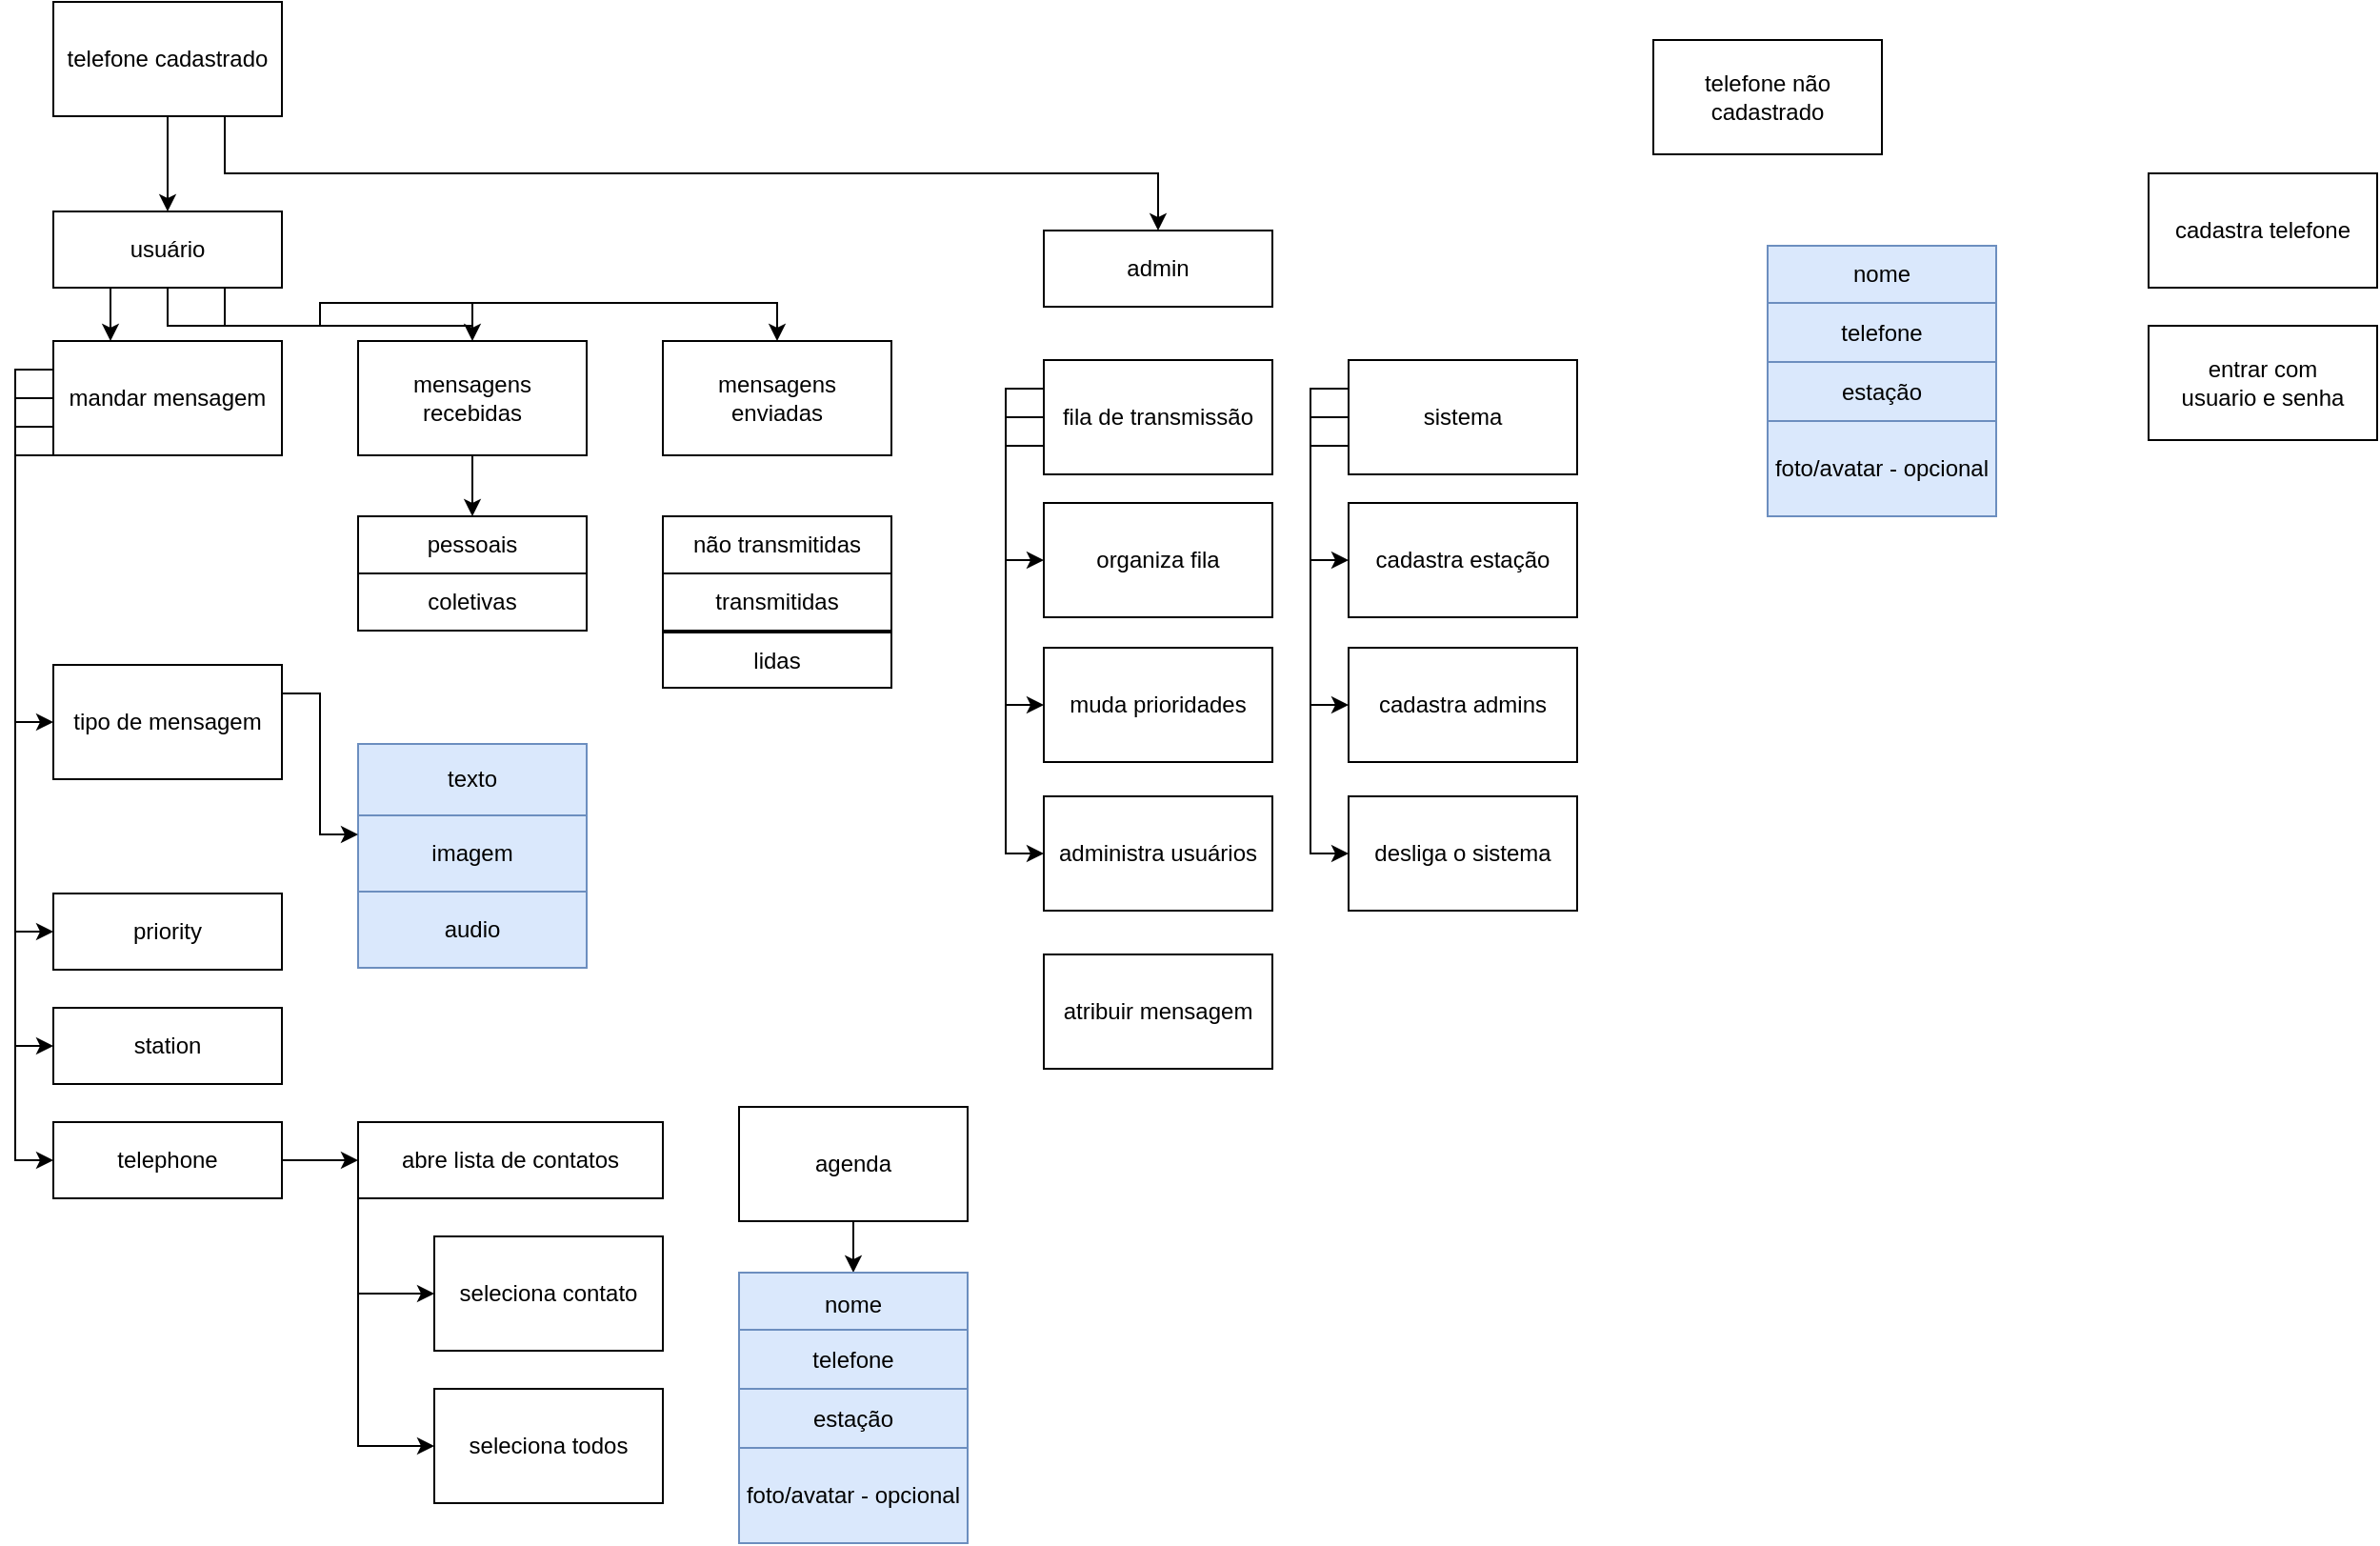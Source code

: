 <mxfile version="13.6.9" type="github" pages="2">
  <diagram id="g7c_GHesMCIOPnkJEdXZ" name="Page-1">
    <mxGraphModel dx="1010" dy="645" grid="1" gridSize="10" guides="1" tooltips="1" connect="1" arrows="1" fold="1" page="1" pageScale="1" pageWidth="827" pageHeight="1169" math="0" shadow="0">
      <root>
        <mxCell id="0" />
        <mxCell id="1" parent="0" />
        <mxCell id="BR5eN3wDMFa7yCFhATpI-165" style="edgeStyle=orthogonalEdgeStyle;rounded=0;orthogonalLoop=1;jettySize=auto;html=1;exitX=0;exitY=0.75;exitDx=0;exitDy=0;entryX=0;entryY=0.5;entryDx=0;entryDy=0;" edge="1" parent="1" source="BR5eN3wDMFa7yCFhATpI-3" target="BR5eN3wDMFa7yCFhATpI-162">
          <mxGeometry relative="1" as="geometry" />
        </mxCell>
        <mxCell id="BR5eN3wDMFa7yCFhATpI-166" style="edgeStyle=orthogonalEdgeStyle;rounded=0;orthogonalLoop=1;jettySize=auto;html=1;exitX=0;exitY=0.5;exitDx=0;exitDy=0;entryX=0;entryY=0.5;entryDx=0;entryDy=0;" edge="1" parent="1" source="BR5eN3wDMFa7yCFhATpI-3" target="BR5eN3wDMFa7yCFhATpI-142">
          <mxGeometry relative="1" as="geometry" />
        </mxCell>
        <mxCell id="BR5eN3wDMFa7yCFhATpI-167" style="edgeStyle=orthogonalEdgeStyle;rounded=0;orthogonalLoop=1;jettySize=auto;html=1;exitX=0;exitY=0.25;exitDx=0;exitDy=0;entryX=0;entryY=0.5;entryDx=0;entryDy=0;" edge="1" parent="1" source="BR5eN3wDMFa7yCFhATpI-3" target="BR5eN3wDMFa7yCFhATpI-8">
          <mxGeometry relative="1" as="geometry" />
        </mxCell>
        <mxCell id="BR5eN3wDMFa7yCFhATpI-168" style="edgeStyle=orthogonalEdgeStyle;rounded=0;orthogonalLoop=1;jettySize=auto;html=1;exitX=0;exitY=1;exitDx=0;exitDy=0;entryX=0;entryY=0.5;entryDx=0;entryDy=0;" edge="1" parent="1" source="BR5eN3wDMFa7yCFhATpI-3" target="BR5eN3wDMFa7yCFhATpI-148">
          <mxGeometry relative="1" as="geometry">
            <Array as="points">
              <mxPoint x="20" y="258" />
              <mxPoint x="20" y="628" />
            </Array>
          </mxGeometry>
        </mxCell>
        <mxCell id="BR5eN3wDMFa7yCFhATpI-3" value="mandar mensagem" style="rounded=0;whiteSpace=wrap;html=1;" vertex="1" parent="1">
          <mxGeometry x="40" y="198" width="120" height="60" as="geometry" />
        </mxCell>
        <mxCell id="BR5eN3wDMFa7yCFhATpI-5" value="texto" style="rounded=0;whiteSpace=wrap;html=1;fillColor=#dae8fc;strokeColor=#6c8ebf;" vertex="1" parent="1">
          <mxGeometry x="200" y="409.5" width="120" height="37.5" as="geometry" />
        </mxCell>
        <mxCell id="BR5eN3wDMFa7yCFhATpI-6" value="imagem" style="rounded=0;whiteSpace=wrap;html=1;fillColor=#dae8fc;strokeColor=#6c8ebf;" vertex="1" parent="1">
          <mxGeometry x="200" y="447" width="120" height="40" as="geometry" />
        </mxCell>
        <mxCell id="BR5eN3wDMFa7yCFhATpI-7" value="audio" style="rounded=0;whiteSpace=wrap;html=1;fillColor=#dae8fc;strokeColor=#6c8ebf;" vertex="1" parent="1">
          <mxGeometry x="200" y="487" width="120" height="40" as="geometry" />
        </mxCell>
        <mxCell id="BR5eN3wDMFa7yCFhATpI-8" value="station" style="rounded=0;whiteSpace=wrap;html=1;" vertex="1" parent="1">
          <mxGeometry x="40" y="548" width="120" height="40" as="geometry" />
        </mxCell>
        <mxCell id="BR5eN3wDMFa7yCFhATpI-142" value="priority" style="rounded=0;whiteSpace=wrap;html=1;" vertex="1" parent="1">
          <mxGeometry x="40" y="488" width="120" height="40" as="geometry" />
        </mxCell>
        <mxCell id="6cBSwd_j-WNA6CGlCiIj-2" style="edgeStyle=orthogonalEdgeStyle;rounded=0;orthogonalLoop=1;jettySize=auto;html=1;exitX=0;exitY=0.25;exitDx=0;exitDy=0;entryX=0;entryY=0.5;entryDx=0;entryDy=0;" edge="1" parent="1" source="BR5eN3wDMFa7yCFhATpI-143" target="BR5eN3wDMFa7yCFhATpI-171">
          <mxGeometry relative="1" as="geometry" />
        </mxCell>
        <mxCell id="6cBSwd_j-WNA6CGlCiIj-3" style="edgeStyle=orthogonalEdgeStyle;rounded=0;orthogonalLoop=1;jettySize=auto;html=1;exitX=0;exitY=0.5;exitDx=0;exitDy=0;entryX=0;entryY=0.5;entryDx=0;entryDy=0;" edge="1" parent="1" source="BR5eN3wDMFa7yCFhATpI-143" target="BR5eN3wDMFa7yCFhATpI-188">
          <mxGeometry relative="1" as="geometry" />
        </mxCell>
        <mxCell id="6cBSwd_j-WNA6CGlCiIj-4" style="edgeStyle=orthogonalEdgeStyle;rounded=0;orthogonalLoop=1;jettySize=auto;html=1;exitX=0;exitY=0.75;exitDx=0;exitDy=0;entryX=0;entryY=0.5;entryDx=0;entryDy=0;" edge="1" parent="1" source="BR5eN3wDMFa7yCFhATpI-143" target="BR5eN3wDMFa7yCFhATpI-189">
          <mxGeometry relative="1" as="geometry" />
        </mxCell>
        <mxCell id="BR5eN3wDMFa7yCFhATpI-143" value="fila de transmissão" style="rounded=0;whiteSpace=wrap;html=1;" vertex="1" parent="1">
          <mxGeometry x="560" y="208" width="120" height="60" as="geometry" />
        </mxCell>
        <mxCell id="BR5eN3wDMFa7yCFhATpI-144" value="telefone não cadastrado" style="rounded=0;whiteSpace=wrap;html=1;" vertex="1" parent="1">
          <mxGeometry x="880" y="40" width="120" height="60" as="geometry" />
        </mxCell>
        <mxCell id="6cBSwd_j-WNA6CGlCiIj-5" style="edgeStyle=orthogonalEdgeStyle;rounded=0;orthogonalLoop=1;jettySize=auto;html=1;exitX=0;exitY=0.25;exitDx=0;exitDy=0;entryX=0;entryY=0.5;entryDx=0;entryDy=0;" edge="1" parent="1" source="BR5eN3wDMFa7yCFhATpI-145" target="BR5eN3wDMFa7yCFhATpI-179">
          <mxGeometry relative="1" as="geometry" />
        </mxCell>
        <mxCell id="6cBSwd_j-WNA6CGlCiIj-6" style="edgeStyle=orthogonalEdgeStyle;rounded=0;orthogonalLoop=1;jettySize=auto;html=1;exitX=0;exitY=0.5;exitDx=0;exitDy=0;entryX=0;entryY=0.5;entryDx=0;entryDy=0;" edge="1" parent="1" source="BR5eN3wDMFa7yCFhATpI-145" target="BR5eN3wDMFa7yCFhATpI-181">
          <mxGeometry relative="1" as="geometry" />
        </mxCell>
        <mxCell id="6cBSwd_j-WNA6CGlCiIj-7" style="edgeStyle=orthogonalEdgeStyle;rounded=0;orthogonalLoop=1;jettySize=auto;html=1;exitX=0;exitY=0.75;exitDx=0;exitDy=0;entryX=0;entryY=0.5;entryDx=0;entryDy=0;" edge="1" parent="1" source="BR5eN3wDMFa7yCFhATpI-145" target="BR5eN3wDMFa7yCFhATpI-190">
          <mxGeometry relative="1" as="geometry" />
        </mxCell>
        <mxCell id="BR5eN3wDMFa7yCFhATpI-145" value="sistema" style="whiteSpace=wrap;html=1;" vertex="1" parent="1">
          <mxGeometry x="720" y="208" width="120" height="60" as="geometry" />
        </mxCell>
        <mxCell id="BR5eN3wDMFa7yCFhATpI-147" style="edgeStyle=orthogonalEdgeStyle;rounded=0;orthogonalLoop=1;jettySize=auto;html=1;exitX=0.5;exitY=1;exitDx=0;exitDy=0;" edge="1" parent="1" source="BR5eN3wDMFa7yCFhATpI-7" target="BR5eN3wDMFa7yCFhATpI-7">
          <mxGeometry relative="1" as="geometry" />
        </mxCell>
        <mxCell id="BR5eN3wDMFa7yCFhATpI-148" value="telephone" style="rounded=0;whiteSpace=wrap;html=1;" vertex="1" parent="1">
          <mxGeometry x="40" y="608" width="120" height="40" as="geometry" />
        </mxCell>
        <mxCell id="6cBSwd_j-WNA6CGlCiIj-24" style="edgeStyle=orthogonalEdgeStyle;rounded=0;orthogonalLoop=1;jettySize=auto;html=1;exitX=0.5;exitY=1;exitDx=0;exitDy=0;entryX=0.5;entryY=0;entryDx=0;entryDy=0;" edge="1" parent="1" source="BR5eN3wDMFa7yCFhATpI-149" target="6cBSwd_j-WNA6CGlCiIj-21">
          <mxGeometry relative="1" as="geometry" />
        </mxCell>
        <mxCell id="BR5eN3wDMFa7yCFhATpI-149" value="mensagens &lt;br&gt;recebidas" style="rounded=0;whiteSpace=wrap;html=1;" vertex="1" parent="1">
          <mxGeometry x="200" y="198" width="120" height="60" as="geometry" />
        </mxCell>
        <mxCell id="BR5eN3wDMFa7yCFhATpI-159" style="edgeStyle=orthogonalEdgeStyle;rounded=0;orthogonalLoop=1;jettySize=auto;html=1;exitX=0;exitY=1;exitDx=0;exitDy=0;entryX=0;entryY=0.5;entryDx=0;entryDy=0;" edge="1" parent="1" source="BR5eN3wDMFa7yCFhATpI-154" target="BR5eN3wDMFa7yCFhATpI-155">
          <mxGeometry relative="1" as="geometry">
            <Array as="points">
              <mxPoint x="200" y="698" />
            </Array>
          </mxGeometry>
        </mxCell>
        <mxCell id="BR5eN3wDMFa7yCFhATpI-160" style="edgeStyle=orthogonalEdgeStyle;rounded=0;orthogonalLoop=1;jettySize=auto;html=1;exitX=0;exitY=1;exitDx=0;exitDy=0;entryX=0;entryY=0.5;entryDx=0;entryDy=0;" edge="1" parent="1" source="BR5eN3wDMFa7yCFhATpI-154" target="BR5eN3wDMFa7yCFhATpI-156">
          <mxGeometry relative="1" as="geometry" />
        </mxCell>
        <mxCell id="BR5eN3wDMFa7yCFhATpI-154" value="abre lista de contatos" style="rounded=0;whiteSpace=wrap;html=1;" vertex="1" parent="1">
          <mxGeometry x="200" y="608" width="160" height="40" as="geometry" />
        </mxCell>
        <mxCell id="BR5eN3wDMFa7yCFhATpI-155" value="seleciona contato" style="rounded=0;whiteSpace=wrap;html=1;" vertex="1" parent="1">
          <mxGeometry x="240" y="668" width="120" height="60" as="geometry" />
        </mxCell>
        <mxCell id="BR5eN3wDMFa7yCFhATpI-156" value="seleciona todos" style="rounded=0;whiteSpace=wrap;html=1;" vertex="1" parent="1">
          <mxGeometry x="240" y="748" width="120" height="60" as="geometry" />
        </mxCell>
        <mxCell id="BR5eN3wDMFa7yCFhATpI-157" value="" style="endArrow=classic;html=1;exitX=1;exitY=0.5;exitDx=0;exitDy=0;" edge="1" parent="1" source="BR5eN3wDMFa7yCFhATpI-148">
          <mxGeometry width="50" height="50" relative="1" as="geometry">
            <mxPoint x="300" y="668" as="sourcePoint" />
            <mxPoint x="200" y="628" as="targetPoint" />
          </mxGeometry>
        </mxCell>
        <mxCell id="BR5eN3wDMFa7yCFhATpI-164" style="edgeStyle=orthogonalEdgeStyle;rounded=0;orthogonalLoop=1;jettySize=auto;html=1;exitX=1;exitY=0.25;exitDx=0;exitDy=0;entryX=0;entryY=0.25;entryDx=0;entryDy=0;" edge="1" parent="1" source="BR5eN3wDMFa7yCFhATpI-162" target="BR5eN3wDMFa7yCFhATpI-6">
          <mxGeometry relative="1" as="geometry" />
        </mxCell>
        <mxCell id="BR5eN3wDMFa7yCFhATpI-162" value="tipo de mensagem" style="rounded=0;whiteSpace=wrap;html=1;" vertex="1" parent="1">
          <mxGeometry x="40" y="368" width="120" height="60" as="geometry" />
        </mxCell>
        <mxCell id="BR5eN3wDMFa7yCFhATpI-171" value="organiza fila" style="rounded=0;whiteSpace=wrap;html=1;" vertex="1" parent="1">
          <mxGeometry x="560" y="283" width="120" height="60" as="geometry" />
        </mxCell>
        <mxCell id="6cBSwd_j-WNA6CGlCiIj-8" style="edgeStyle=orthogonalEdgeStyle;rounded=0;orthogonalLoop=1;jettySize=auto;html=1;exitX=0.5;exitY=1;exitDx=0;exitDy=0;entryX=0.5;entryY=0;entryDx=0;entryDy=0;" edge="1" parent="1" source="BR5eN3wDMFa7yCFhATpI-172" target="BR5eN3wDMFa7yCFhATpI-173">
          <mxGeometry relative="1" as="geometry" />
        </mxCell>
        <mxCell id="BR5eN3wDMFa7yCFhATpI-172" value="agenda" style="rounded=0;whiteSpace=wrap;html=1;" vertex="1" parent="1">
          <mxGeometry x="400" y="600" width="120" height="60" as="geometry" />
        </mxCell>
        <mxCell id="BR5eN3wDMFa7yCFhATpI-173" value="nome" style="rounded=0;whiteSpace=wrap;html=1;fillColor=#dae8fc;strokeColor=#6c8ebf;" vertex="1" parent="1">
          <mxGeometry x="400" y="687" width="120" height="33" as="geometry" />
        </mxCell>
        <mxCell id="BR5eN3wDMFa7yCFhATpI-174" value="telefone" style="rounded=0;whiteSpace=wrap;html=1;fillColor=#dae8fc;strokeColor=#6c8ebf;" vertex="1" parent="1">
          <mxGeometry x="400" y="717" width="120" height="31" as="geometry" />
        </mxCell>
        <mxCell id="BR5eN3wDMFa7yCFhATpI-176" style="edgeStyle=orthogonalEdgeStyle;rounded=0;orthogonalLoop=1;jettySize=auto;html=1;exitX=0.5;exitY=1;exitDx=0;exitDy=0;fillColor=#dae8fc;strokeColor=#6c8ebf;" edge="1" parent="1" source="BR5eN3wDMFa7yCFhATpI-174" target="BR5eN3wDMFa7yCFhATpI-174">
          <mxGeometry relative="1" as="geometry" />
        </mxCell>
        <mxCell id="BR5eN3wDMFa7yCFhATpI-177" value="estação" style="rounded=0;whiteSpace=wrap;html=1;fillColor=#dae8fc;strokeColor=#6c8ebf;" vertex="1" parent="1">
          <mxGeometry x="400" y="748" width="120" height="31" as="geometry" />
        </mxCell>
        <mxCell id="BR5eN3wDMFa7yCFhATpI-178" value="foto/avatar - opcional" style="rounded=0;whiteSpace=wrap;html=1;fillColor=#dae8fc;strokeColor=#6c8ebf;" vertex="1" parent="1">
          <mxGeometry x="400" y="779" width="120" height="50" as="geometry" />
        </mxCell>
        <mxCell id="BR5eN3wDMFa7yCFhATpI-179" value="cadastra estação" style="rounded=0;whiteSpace=wrap;html=1;" vertex="1" parent="1">
          <mxGeometry x="720" y="283" width="120" height="60" as="geometry" />
        </mxCell>
        <mxCell id="BR5eN3wDMFa7yCFhATpI-191" style="edgeStyle=orthogonalEdgeStyle;rounded=0;orthogonalLoop=1;jettySize=auto;html=1;exitX=0.5;exitY=1;exitDx=0;exitDy=0;entryX=0.5;entryY=0;entryDx=0;entryDy=0;" edge="1" parent="1" source="BR5eN3wDMFa7yCFhATpI-180" target="BR5eN3wDMFa7yCFhATpI-182">
          <mxGeometry relative="1" as="geometry" />
        </mxCell>
        <mxCell id="BR5eN3wDMFa7yCFhATpI-192" style="edgeStyle=orthogonalEdgeStyle;rounded=0;orthogonalLoop=1;jettySize=auto;html=1;exitX=0.75;exitY=1;exitDx=0;exitDy=0;" edge="1" parent="1" source="BR5eN3wDMFa7yCFhATpI-180" target="BR5eN3wDMFa7yCFhATpI-187">
          <mxGeometry relative="1" as="geometry" />
        </mxCell>
        <mxCell id="BR5eN3wDMFa7yCFhATpI-180" value="telefone cadastrado" style="rounded=0;whiteSpace=wrap;html=1;" vertex="1" parent="1">
          <mxGeometry x="40" y="20" width="120" height="60" as="geometry" />
        </mxCell>
        <mxCell id="BR5eN3wDMFa7yCFhATpI-181" value="cadastra admins" style="rounded=0;whiteSpace=wrap;html=1;" vertex="1" parent="1">
          <mxGeometry x="720" y="359" width="120" height="60" as="geometry" />
        </mxCell>
        <mxCell id="BR5eN3wDMFa7yCFhATpI-194" style="edgeStyle=orthogonalEdgeStyle;rounded=0;orthogonalLoop=1;jettySize=auto;html=1;exitX=0.25;exitY=1;exitDx=0;exitDy=0;entryX=0.25;entryY=0;entryDx=0;entryDy=0;" edge="1" parent="1" source="BR5eN3wDMFa7yCFhATpI-182" target="BR5eN3wDMFa7yCFhATpI-3">
          <mxGeometry relative="1" as="geometry" />
        </mxCell>
        <mxCell id="6cBSwd_j-WNA6CGlCiIj-29" style="edgeStyle=orthogonalEdgeStyle;rounded=0;orthogonalLoop=1;jettySize=auto;html=1;exitX=0.5;exitY=1;exitDx=0;exitDy=0;entryX=0.5;entryY=0;entryDx=0;entryDy=0;" edge="1" parent="1" source="BR5eN3wDMFa7yCFhATpI-182" target="BR5eN3wDMFa7yCFhATpI-149">
          <mxGeometry relative="1" as="geometry" />
        </mxCell>
        <mxCell id="6cBSwd_j-WNA6CGlCiIj-30" style="edgeStyle=orthogonalEdgeStyle;rounded=0;orthogonalLoop=1;jettySize=auto;html=1;exitX=0.75;exitY=1;exitDx=0;exitDy=0;" edge="1" parent="1" source="BR5eN3wDMFa7yCFhATpI-182" target="6cBSwd_j-WNA6CGlCiIj-25">
          <mxGeometry relative="1" as="geometry" />
        </mxCell>
        <mxCell id="BR5eN3wDMFa7yCFhATpI-182" value="usuário" style="rounded=0;whiteSpace=wrap;html=1;" vertex="1" parent="1">
          <mxGeometry x="40" y="130" width="120" height="40" as="geometry" />
        </mxCell>
        <mxCell id="BR5eN3wDMFa7yCFhATpI-183" value="cadastra telefone" style="rounded=0;whiteSpace=wrap;html=1;" vertex="1" parent="1">
          <mxGeometry x="1140" y="110" width="120" height="60" as="geometry" />
        </mxCell>
        <mxCell id="BR5eN3wDMFa7yCFhATpI-185" value="entrar com &lt;br&gt;usuario e senha" style="rounded=0;whiteSpace=wrap;html=1;" vertex="1" parent="1">
          <mxGeometry x="1140" y="190" width="120" height="60" as="geometry" />
        </mxCell>
        <mxCell id="BR5eN3wDMFa7yCFhATpI-187" value="admin" style="rounded=0;whiteSpace=wrap;html=1;" vertex="1" parent="1">
          <mxGeometry x="560" y="140" width="120" height="40" as="geometry" />
        </mxCell>
        <mxCell id="BR5eN3wDMFa7yCFhATpI-188" value="muda prioridades" style="rounded=0;whiteSpace=wrap;html=1;" vertex="1" parent="1">
          <mxGeometry x="560" y="359" width="120" height="60" as="geometry" />
        </mxCell>
        <mxCell id="BR5eN3wDMFa7yCFhATpI-189" value="administra usuários" style="rounded=0;whiteSpace=wrap;html=1;" vertex="1" parent="1">
          <mxGeometry x="560" y="437" width="120" height="60" as="geometry" />
        </mxCell>
        <mxCell id="BR5eN3wDMFa7yCFhATpI-190" value="desliga o sistema" style="rounded=0;whiteSpace=wrap;html=1;" vertex="1" parent="1">
          <mxGeometry x="720" y="437" width="120" height="60" as="geometry" />
        </mxCell>
        <mxCell id="6cBSwd_j-WNA6CGlCiIj-14" value="nome" style="rounded=0;whiteSpace=wrap;html=1;fillColor=#dae8fc;strokeColor=#6c8ebf;" vertex="1" parent="1">
          <mxGeometry x="940" y="148" width="120" height="30" as="geometry" />
        </mxCell>
        <mxCell id="6cBSwd_j-WNA6CGlCiIj-15" value="telefone" style="rounded=0;whiteSpace=wrap;html=1;fillColor=#dae8fc;strokeColor=#6c8ebf;" vertex="1" parent="1">
          <mxGeometry x="940" y="178" width="120" height="31" as="geometry" />
        </mxCell>
        <mxCell id="6cBSwd_j-WNA6CGlCiIj-16" style="edgeStyle=orthogonalEdgeStyle;rounded=0;orthogonalLoop=1;jettySize=auto;html=1;exitX=0.5;exitY=1;exitDx=0;exitDy=0;fillColor=#dae8fc;strokeColor=#6c8ebf;" edge="1" parent="1" source="6cBSwd_j-WNA6CGlCiIj-15" target="6cBSwd_j-WNA6CGlCiIj-15">
          <mxGeometry relative="1" as="geometry" />
        </mxCell>
        <mxCell id="6cBSwd_j-WNA6CGlCiIj-17" value="estação" style="rounded=0;whiteSpace=wrap;html=1;fillColor=#dae8fc;strokeColor=#6c8ebf;" vertex="1" parent="1">
          <mxGeometry x="940" y="209" width="120" height="31" as="geometry" />
        </mxCell>
        <mxCell id="6cBSwd_j-WNA6CGlCiIj-18" value="foto/avatar - opcional" style="rounded=0;whiteSpace=wrap;html=1;fillColor=#dae8fc;strokeColor=#6c8ebf;" vertex="1" parent="1">
          <mxGeometry x="940" y="240" width="120" height="50" as="geometry" />
        </mxCell>
        <mxCell id="6cBSwd_j-WNA6CGlCiIj-19" value="atribuir mensagem" style="rounded=0;whiteSpace=wrap;html=1;" vertex="1" parent="1">
          <mxGeometry x="560" y="520" width="120" height="60" as="geometry" />
        </mxCell>
        <mxCell id="6cBSwd_j-WNA6CGlCiIj-21" value="pessoais" style="rounded=0;whiteSpace=wrap;html=1;" vertex="1" parent="1">
          <mxGeometry x="200" y="290" width="120" height="30" as="geometry" />
        </mxCell>
        <mxCell id="6cBSwd_j-WNA6CGlCiIj-23" value="coletivas" style="rounded=0;whiteSpace=wrap;html=1;" vertex="1" parent="1">
          <mxGeometry x="200" y="320" width="120" height="30" as="geometry" />
        </mxCell>
        <mxCell id="6cBSwd_j-WNA6CGlCiIj-25" value="mensagens &lt;br&gt;enviadas" style="rounded=0;whiteSpace=wrap;html=1;" vertex="1" parent="1">
          <mxGeometry x="360" y="198" width="120" height="60" as="geometry" />
        </mxCell>
        <mxCell id="6cBSwd_j-WNA6CGlCiIj-26" value="transmitidas" style="rounded=0;whiteSpace=wrap;html=1;" vertex="1" parent="1">
          <mxGeometry x="360" y="320" width="120" height="30" as="geometry" />
        </mxCell>
        <mxCell id="6cBSwd_j-WNA6CGlCiIj-27" value="lidas" style="rounded=0;whiteSpace=wrap;html=1;" vertex="1" parent="1">
          <mxGeometry x="360" y="351" width="120" height="29" as="geometry" />
        </mxCell>
        <mxCell id="6cBSwd_j-WNA6CGlCiIj-28" value="não transmitidas" style="rounded=0;whiteSpace=wrap;html=1;" vertex="1" parent="1">
          <mxGeometry x="360" y="290" width="120" height="30" as="geometry" />
        </mxCell>
      </root>
    </mxGraphModel>
  </diagram>
  <diagram id="yYyDsez3Zi0EeHAuD_Hj" name="Page-2">
    <mxGraphModel dx="634" dy="439" grid="1" gridSize="10" guides="1" tooltips="1" connect="1" arrows="1" fold="1" page="1" pageScale="1" pageWidth="827" pageHeight="1169" math="0" shadow="0">
      <root>
        <mxCell id="4oK83UJz1MApXACUqrMY-0" />
        <mxCell id="4oK83UJz1MApXACUqrMY-1" parent="4oK83UJz1MApXACUqrMY-0" />
      </root>
    </mxGraphModel>
  </diagram>
</mxfile>
